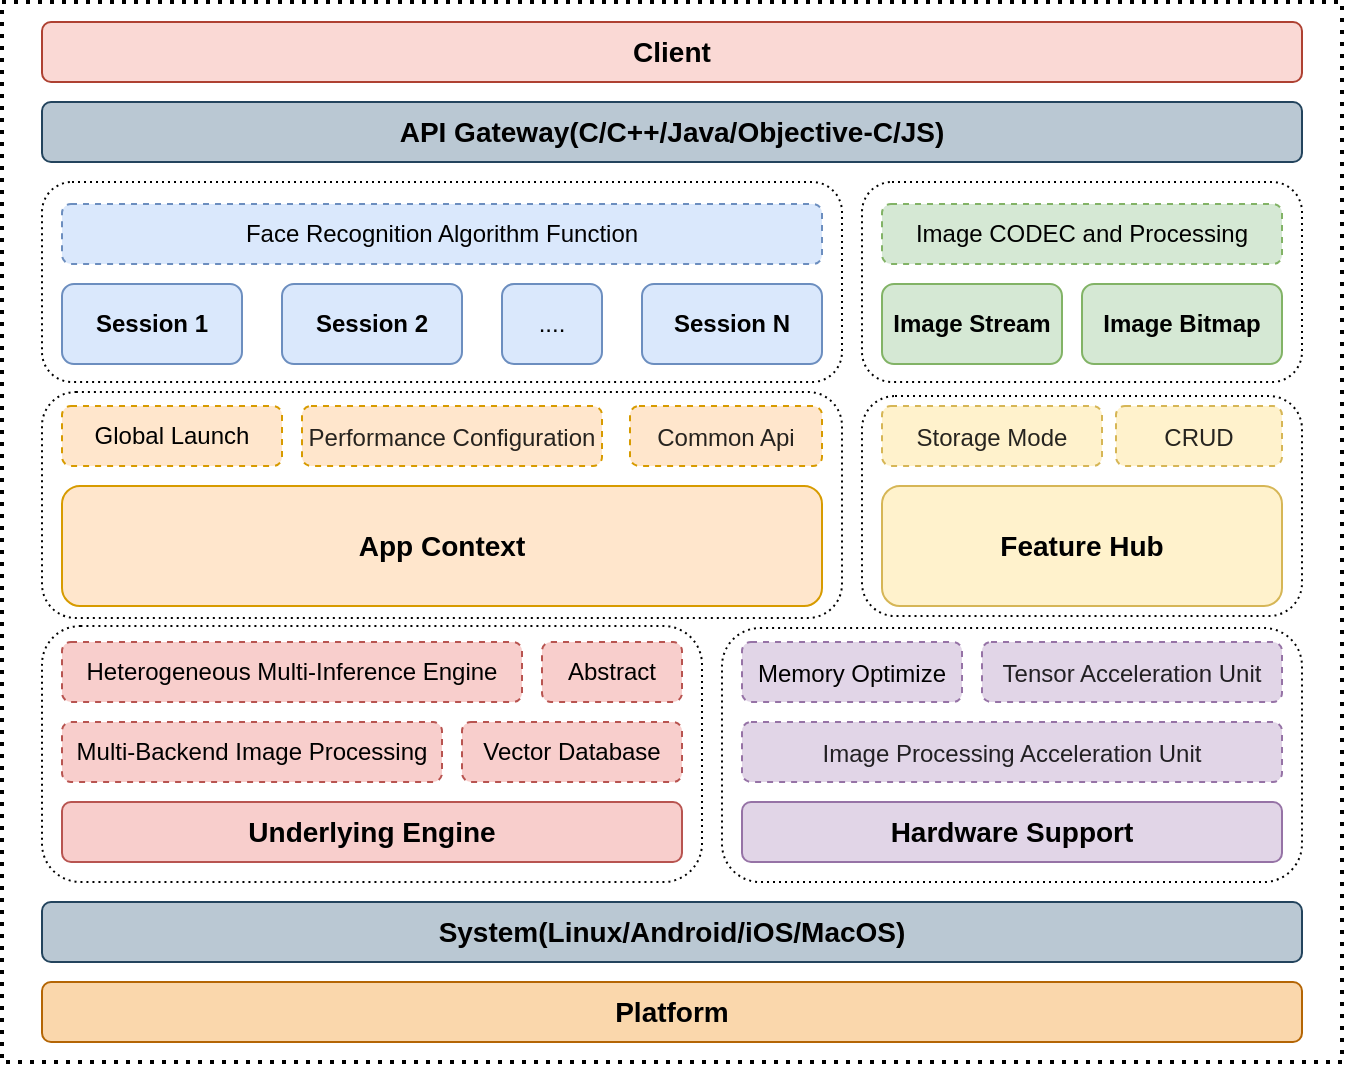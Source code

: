 <mxfile version="24.7.5">
  <diagram name="page 1" id="FP0FvKHnDjYPDM2ZKx7P">
    <mxGraphModel dx="781" dy="688" grid="1" gridSize="10" guides="1" tooltips="1" connect="1" arrows="1" fold="1" page="1" pageScale="1" pageWidth="827" pageHeight="1169" math="0" shadow="0">
      <root>
        <mxCell id="0" />
        <mxCell id="1" parent="0" />
        <mxCell id="ycdcpBqM2tXTCb_d-7C_-44" value="" style="rounded=0;whiteSpace=wrap;html=1;fillColor=none;strokeWidth=2;dashed=1;dashPattern=1 2;" vertex="1" parent="1">
          <mxGeometry x="30" y="140" width="670" height="530" as="geometry" />
        </mxCell>
        <mxCell id="ycdcpBqM2tXTCb_d-7C_-39" value="" style="rounded=1;whiteSpace=wrap;html=1;fillColor=none;dashed=1;dashPattern=1 2;" vertex="1" parent="1">
          <mxGeometry x="460" y="230" width="220" height="100" as="geometry" />
        </mxCell>
        <mxCell id="ycdcpBqM2tXTCb_d-7C_-2" value="&lt;b&gt;&lt;font style=&quot;font-size: 14px;&quot;&gt;Client&lt;/font&gt;&lt;/b&gt;" style="rounded=1;whiteSpace=wrap;html=1;fillColor=#fad9d5;strokeColor=#ae4132;" vertex="1" parent="1">
          <mxGeometry x="50" y="150" width="630" height="30" as="geometry" />
        </mxCell>
        <mxCell id="ycdcpBqM2tXTCb_d-7C_-3" value="&lt;b&gt;Session 1&lt;/b&gt;" style="rounded=1;whiteSpace=wrap;html=1;fillColor=#dae8fc;strokeColor=#6c8ebf;" vertex="1" parent="1">
          <mxGeometry x="60" y="281" width="90" height="40" as="geometry" />
        </mxCell>
        <mxCell id="ycdcpBqM2tXTCb_d-7C_-5" value="...." style="rounded=1;whiteSpace=wrap;html=1;fillColor=#dae8fc;strokeColor=#6c8ebf;" vertex="1" parent="1">
          <mxGeometry x="280" y="281" width="50" height="40" as="geometry" />
        </mxCell>
        <mxCell id="ycdcpBqM2tXTCb_d-7C_-9" value="&lt;b&gt;Session 2&lt;/b&gt;" style="rounded=1;whiteSpace=wrap;html=1;fillColor=#dae8fc;strokeColor=#6c8ebf;" vertex="1" parent="1">
          <mxGeometry x="170" y="281" width="90" height="40" as="geometry" />
        </mxCell>
        <mxCell id="ycdcpBqM2tXTCb_d-7C_-10" value="&lt;b&gt;Session N&lt;/b&gt;" style="rounded=1;whiteSpace=wrap;html=1;fillColor=#dae8fc;strokeColor=#6c8ebf;" vertex="1" parent="1">
          <mxGeometry x="350" y="281" width="90" height="40" as="geometry" />
        </mxCell>
        <mxCell id="ycdcpBqM2tXTCb_d-7C_-11" value="&lt;b&gt;Image Stream&lt;/b&gt;" style="rounded=1;whiteSpace=wrap;html=1;fillColor=#d5e8d4;strokeColor=#82b366;" vertex="1" parent="1">
          <mxGeometry x="470" y="281" width="90" height="40" as="geometry" />
        </mxCell>
        <mxCell id="ycdcpBqM2tXTCb_d-7C_-12" value="&lt;b&gt;Image Bitmap&lt;/b&gt;" style="rounded=1;whiteSpace=wrap;html=1;fillColor=#d5e8d4;strokeColor=#82b366;" vertex="1" parent="1">
          <mxGeometry x="570" y="281" width="100" height="40" as="geometry" />
        </mxCell>
        <mxCell id="ycdcpBqM2tXTCb_d-7C_-13" value="&lt;b&gt;&lt;font style=&quot;font-size: 14px;&quot;&gt;App Context&lt;/font&gt;&lt;/b&gt;" style="rounded=1;whiteSpace=wrap;html=1;fillColor=#ffe6cc;strokeColor=#d79b00;" vertex="1" parent="1">
          <mxGeometry x="60" y="382" width="380" height="60" as="geometry" />
        </mxCell>
        <mxCell id="ycdcpBqM2tXTCb_d-7C_-14" value="&lt;b&gt;&lt;font style=&quot;font-size: 14px;&quot;&gt;Feature Hub&lt;/font&gt;&lt;/b&gt;" style="rounded=1;whiteSpace=wrap;html=1;fillColor=#fff2cc;strokeColor=#d6b656;" vertex="1" parent="1">
          <mxGeometry x="470" y="382" width="200" height="60" as="geometry" />
        </mxCell>
        <mxCell id="ycdcpBqM2tXTCb_d-7C_-17" value="Face Recognition Algorithm Function" style="rounded=1;whiteSpace=wrap;html=1;dashed=1;fillColor=#dae8fc;strokeColor=#6c8ebf;" vertex="1" parent="1">
          <mxGeometry x="60" y="241" width="380" height="30" as="geometry" />
        </mxCell>
        <mxCell id="ycdcpBqM2tXTCb_d-7C_-18" value="Image CODEC and Processing" style="rounded=1;whiteSpace=wrap;html=1;dashed=1;fillColor=#d5e8d4;strokeColor=#82b366;" vertex="1" parent="1">
          <mxGeometry x="470" y="241" width="200" height="30" as="geometry" />
        </mxCell>
        <mxCell id="ycdcpBqM2tXTCb_d-7C_-20" value="Global&amp;nbsp;Launch" style="rounded=1;whiteSpace=wrap;html=1;dashed=1;fillColor=#ffe6cc;strokeColor=#d79b00;" vertex="1" parent="1">
          <mxGeometry x="60" y="342" width="110" height="30" as="geometry" />
        </mxCell>
        <mxCell id="ycdcpBqM2tXTCb_d-7C_-21" value="&lt;p style=&quot;margin: 0px; font-variant-numeric: normal; font-variant-east-asian: normal; font-variant-alternates: normal; font-kerning: auto; font-optical-sizing: auto; font-feature-settings: normal; font-variation-settings: normal; font-variant-position: normal; font-stretch: normal; line-height: normal; color: rgba(0, 0, 0, 0.85); text-align: start;&quot; class=&quot;p1&quot;&gt;&lt;font style=&quot;font-size: 12px;&quot; face=&quot;Helvetica&quot;&gt;Performance Configuration&lt;/font&gt;&lt;/p&gt;" style="rounded=1;whiteSpace=wrap;html=1;dashed=1;fillColor=#ffe6cc;strokeColor=#d79b00;" vertex="1" parent="1">
          <mxGeometry x="180" y="342" width="150" height="30" as="geometry" />
        </mxCell>
        <mxCell id="ycdcpBqM2tXTCb_d-7C_-22" value="&lt;p style=&quot;margin: 0px; font-variant-numeric: normal; font-variant-east-asian: normal; font-variant-alternates: normal; font-kerning: auto; font-optical-sizing: auto; font-feature-settings: normal; font-variation-settings: normal; font-variant-position: normal; font-stretch: normal; line-height: normal; color: rgba(0, 0, 0, 0.85); text-align: start;&quot; class=&quot;p1&quot;&gt;Common Api&lt;/p&gt;" style="rounded=1;whiteSpace=wrap;html=1;dashed=1;fillColor=#ffe6cc;strokeColor=#d79b00;" vertex="1" parent="1">
          <mxGeometry x="344" y="342" width="96" height="30" as="geometry" />
        </mxCell>
        <mxCell id="ycdcpBqM2tXTCb_d-7C_-23" value="&lt;p style=&quot;margin: 0px; font-variant-numeric: normal; font-variant-east-asian: normal; font-variant-alternates: normal; font-kerning: auto; font-optical-sizing: auto; font-feature-settings: normal; font-variation-settings: normal; font-variant-position: normal; font-stretch: normal; line-height: normal; color: rgba(0, 0, 0, 0.85); text-align: start;&quot; class=&quot;p1&quot;&gt;Storage Mode&lt;/p&gt;" style="rounded=1;whiteSpace=wrap;html=1;dashed=1;fillColor=#fff2cc;strokeColor=#d6b656;" vertex="1" parent="1">
          <mxGeometry x="470" y="342" width="110" height="30" as="geometry" />
        </mxCell>
        <mxCell id="ycdcpBqM2tXTCb_d-7C_-24" value="&lt;p style=&quot;margin: 0px; font-variant-numeric: normal; font-variant-east-asian: normal; font-variant-alternates: normal; font-kerning: auto; font-optical-sizing: auto; font-feature-settings: normal; font-variation-settings: normal; font-variant-position: normal; font-stretch: normal; line-height: normal; color: rgba(0, 0, 0, 0.85); text-align: start;&quot; class=&quot;p1&quot;&gt;CRUD&lt;/p&gt;" style="rounded=1;whiteSpace=wrap;html=1;dashed=1;fillColor=#fff2cc;strokeColor=#d6b656;" vertex="1" parent="1">
          <mxGeometry x="587" y="342" width="83" height="30" as="geometry" />
        </mxCell>
        <mxCell id="ycdcpBqM2tXTCb_d-7C_-25" value="&lt;span style=&quot;font-size: 14px;&quot;&gt;&lt;b&gt;Underlying&amp;nbsp;&lt;/b&gt;&lt;/span&gt;&lt;b style=&quot;font-size: 14px;&quot;&gt;Engine&lt;/b&gt;" style="rounded=1;whiteSpace=wrap;html=1;fillColor=#f8cecc;strokeColor=#b85450;" vertex="1" parent="1">
          <mxGeometry x="60" y="540" width="310" height="30" as="geometry" />
        </mxCell>
        <mxCell id="ycdcpBqM2tXTCb_d-7C_-27" value="Heterogeneous Multi-Inference Engine" style="rounded=1;whiteSpace=wrap;html=1;dashed=1;fillColor=#f8cecc;strokeColor=#b85450;" vertex="1" parent="1">
          <mxGeometry x="60" y="460" width="230" height="30" as="geometry" />
        </mxCell>
        <mxCell id="ycdcpBqM2tXTCb_d-7C_-28" value="Multi-Backend Image Processing" style="rounded=1;whiteSpace=wrap;html=1;dashed=1;fillColor=#f8cecc;strokeColor=#b85450;" vertex="1" parent="1">
          <mxGeometry x="60" y="500" width="190" height="30" as="geometry" />
        </mxCell>
        <mxCell id="ycdcpBqM2tXTCb_d-7C_-29" value="&lt;span style=&quot;font-size: 14px;&quot;&gt;&lt;b&gt;Hardware Support&lt;/b&gt;&lt;/span&gt;" style="rounded=1;whiteSpace=wrap;html=1;fillColor=#e1d5e7;strokeColor=#9673a6;" vertex="1" parent="1">
          <mxGeometry x="400" y="540" width="270" height="30" as="geometry" />
        </mxCell>
        <mxCell id="ycdcpBqM2tXTCb_d-7C_-30" value="&lt;p style=&quot;margin: 0px; font-variant-numeric: normal; font-variant-east-asian: normal; font-variant-alternates: normal; font-kerning: auto; font-optical-sizing: auto; font-feature-settings: normal; font-variation-settings: normal; font-variant-position: normal; font-stretch: normal; line-height: normal; color: rgba(0, 0, 0, 0.85); text-align: start;&quot; class=&quot;p1&quot;&gt;Image Processing Acceleration Unit&lt;/p&gt;" style="rounded=1;whiteSpace=wrap;html=1;dashed=1;fillColor=#e1d5e7;strokeColor=#9673a6;" vertex="1" parent="1">
          <mxGeometry x="400" y="500" width="270" height="30" as="geometry" />
        </mxCell>
        <mxCell id="ycdcpBqM2tXTCb_d-7C_-32" value="&lt;p style=&quot;margin: 0px; font-variant-numeric: normal; font-variant-east-asian: normal; font-variant-alternates: normal; font-kerning: auto; font-optical-sizing: auto; font-feature-settings: normal; font-variation-settings: normal; font-variant-position: normal; font-stretch: normal; line-height: normal; color: rgba(0, 0, 0, 0.85); text-align: start;&quot; class=&quot;p1&quot;&gt;Tensor Acceleration Unit&lt;/p&gt;" style="rounded=1;whiteSpace=wrap;html=1;dashed=1;fillColor=#e1d5e7;strokeColor=#9673a6;" vertex="1" parent="1">
          <mxGeometry x="520" y="460" width="150" height="30" as="geometry" />
        </mxCell>
        <mxCell id="ycdcpBqM2tXTCb_d-7C_-33" value="&lt;p style=&quot;margin: 0px; font-variant-numeric: normal; font-variant-east-asian: normal; font-variant-alternates: normal; font-kerning: auto; font-optical-sizing: auto; font-feature-settings: normal; font-variation-settings: normal; font-variant-position: normal; font-stretch: normal; line-height: normal; text-align: start;&quot; class=&quot;p1&quot;&gt;&lt;font face=&quot;Helvetica&quot; style=&quot;font-size: 12px;&quot;&gt;Memory O&lt;/font&gt;&lt;span style=&quot;background-color: initial; text-align: center;&quot;&gt;ptimize&lt;/span&gt;&lt;/p&gt;" style="rounded=1;whiteSpace=wrap;html=1;dashed=1;fillColor=#e1d5e7;strokeColor=#9673a6;" vertex="1" parent="1">
          <mxGeometry x="400" y="460" width="110" height="30" as="geometry" />
        </mxCell>
        <mxCell id="ycdcpBqM2tXTCb_d-7C_-34" value="Vector Database" style="rounded=1;whiteSpace=wrap;html=1;dashed=1;fillColor=#f8cecc;strokeColor=#b85450;" vertex="1" parent="1">
          <mxGeometry x="260" y="500" width="110" height="30" as="geometry" />
        </mxCell>
        <mxCell id="ycdcpBqM2tXTCb_d-7C_-36" value="Abstract" style="rounded=1;whiteSpace=wrap;html=1;dashed=1;fillColor=#f8cecc;strokeColor=#b85450;" vertex="1" parent="1">
          <mxGeometry x="300" y="460" width="70" height="30" as="geometry" />
        </mxCell>
        <mxCell id="ycdcpBqM2tXTCb_d-7C_-37" value="&lt;span style=&quot;font-size: 14px;&quot;&gt;&lt;b&gt;Platform&lt;/b&gt;&lt;/span&gt;" style="rounded=1;whiteSpace=wrap;html=1;fillColor=#fad7ac;strokeColor=#b46504;" vertex="1" parent="1">
          <mxGeometry x="50" y="630" width="630" height="30" as="geometry" />
        </mxCell>
        <mxCell id="ycdcpBqM2tXTCb_d-7C_-38" value="" style="rounded=1;whiteSpace=wrap;html=1;fillColor=none;dashed=1;dashPattern=1 2;" vertex="1" parent="1">
          <mxGeometry x="50" y="230" width="400" height="100" as="geometry" />
        </mxCell>
        <mxCell id="ycdcpBqM2tXTCb_d-7C_-40" value="" style="rounded=1;whiteSpace=wrap;html=1;fillColor=none;dashed=1;dashPattern=1 2;" vertex="1" parent="1">
          <mxGeometry x="460" y="337" width="220" height="110" as="geometry" />
        </mxCell>
        <mxCell id="ycdcpBqM2tXTCb_d-7C_-41" value="" style="rounded=1;whiteSpace=wrap;html=1;fillColor=none;dashed=1;dashPattern=1 2;" vertex="1" parent="1">
          <mxGeometry x="50" y="335" width="400" height="113" as="geometry" />
        </mxCell>
        <mxCell id="ycdcpBqM2tXTCb_d-7C_-42" value="" style="rounded=1;whiteSpace=wrap;html=1;fillColor=none;dashed=1;dashPattern=1 2;" vertex="1" parent="1">
          <mxGeometry x="50" y="452" width="330" height="128" as="geometry" />
        </mxCell>
        <mxCell id="ycdcpBqM2tXTCb_d-7C_-43" value="" style="rounded=1;whiteSpace=wrap;html=1;fillColor=none;dashed=1;dashPattern=1 2;" vertex="1" parent="1">
          <mxGeometry x="390" y="453" width="290" height="127" as="geometry" />
        </mxCell>
        <mxCell id="ycdcpBqM2tXTCb_d-7C_-46" value="&lt;b&gt;&lt;font style=&quot;font-size: 14px;&quot;&gt;API Gateway(C/C++/Java/Objective-C/JS)&lt;/font&gt;&lt;/b&gt;" style="rounded=1;whiteSpace=wrap;html=1;fillColor=#bac8d3;strokeColor=#23445d;" vertex="1" parent="1">
          <mxGeometry x="50" y="190" width="630" height="30" as="geometry" />
        </mxCell>
        <mxCell id="ycdcpBqM2tXTCb_d-7C_-47" value="&lt;b&gt;&lt;font style=&quot;font-size: 14px;&quot;&gt;System(Linux/Android/iOS/MacOS)&lt;/font&gt;&lt;/b&gt;" style="rounded=1;whiteSpace=wrap;html=1;fillColor=#bac8d3;strokeColor=#23445d;" vertex="1" parent="1">
          <mxGeometry x="50" y="590" width="630" height="30" as="geometry" />
        </mxCell>
      </root>
    </mxGraphModel>
  </diagram>
</mxfile>
